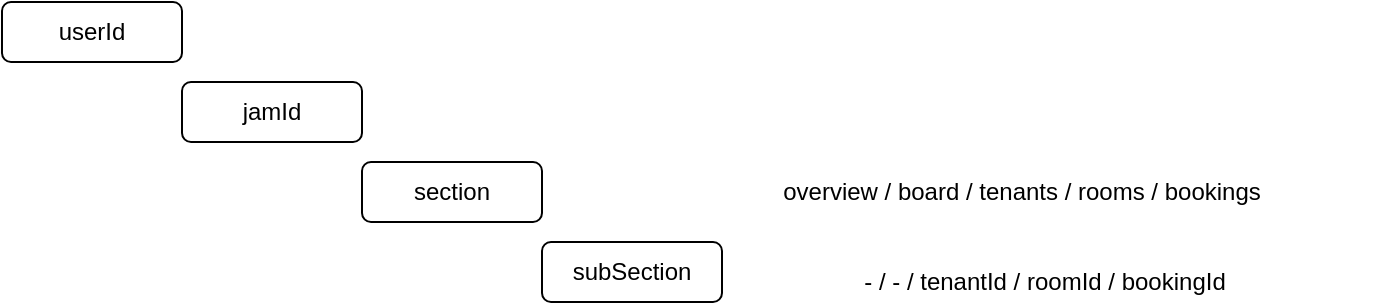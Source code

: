 <mxfile version="13.6.2" type="device"><diagram id="YRIndpaaUQGKUAum_gKt" name="Page-1"><mxGraphModel dx="944" dy="591" grid="1" gridSize="10" guides="1" tooltips="1" connect="1" arrows="1" fold="1" page="1" pageScale="1" pageWidth="827" pageHeight="1169" math="0" shadow="0"><root><mxCell id="0"/><mxCell id="1" parent="0"/><mxCell id="Gh9RZ_NRUM6LlHr4uha_-1" value="userId" style="rounded=1;whiteSpace=wrap;html=1;" vertex="1" parent="1"><mxGeometry x="120" y="50" width="90" height="30" as="geometry"/></mxCell><mxCell id="Gh9RZ_NRUM6LlHr4uha_-2" value="jamId" style="rounded=1;whiteSpace=wrap;html=1;" vertex="1" parent="1"><mxGeometry x="210" y="90" width="90" height="30" as="geometry"/></mxCell><mxCell id="Gh9RZ_NRUM6LlHr4uha_-3" value="section" style="rounded=1;whiteSpace=wrap;html=1;" vertex="1" parent="1"><mxGeometry x="300" y="130" width="90" height="30" as="geometry"/></mxCell><mxCell id="Gh9RZ_NRUM6LlHr4uha_-4" value="subSection" style="rounded=1;whiteSpace=wrap;html=1;" vertex="1" parent="1"><mxGeometry x="390" y="170" width="90" height="30" as="geometry"/></mxCell><mxCell id="Gh9RZ_NRUM6LlHr4uha_-5" value="overview / board / tenants / rooms / bookings" style="text;html=1;strokeColor=none;fillColor=none;align=center;verticalAlign=middle;whiteSpace=wrap;rounded=0;" vertex="1" parent="1"><mxGeometry x="450" y="135" width="360" height="20" as="geometry"/></mxCell><mxCell id="Gh9RZ_NRUM6LlHr4uha_-6" value="- / - / tenantId / roomId / bookingId" style="text;html=1;strokeColor=none;fillColor=none;align=center;verticalAlign=middle;whiteSpace=wrap;rounded=0;" vertex="1" parent="1"><mxGeometry x="490" y="180" width="303" height="20" as="geometry"/></mxCell></root></mxGraphModel></diagram></mxfile>